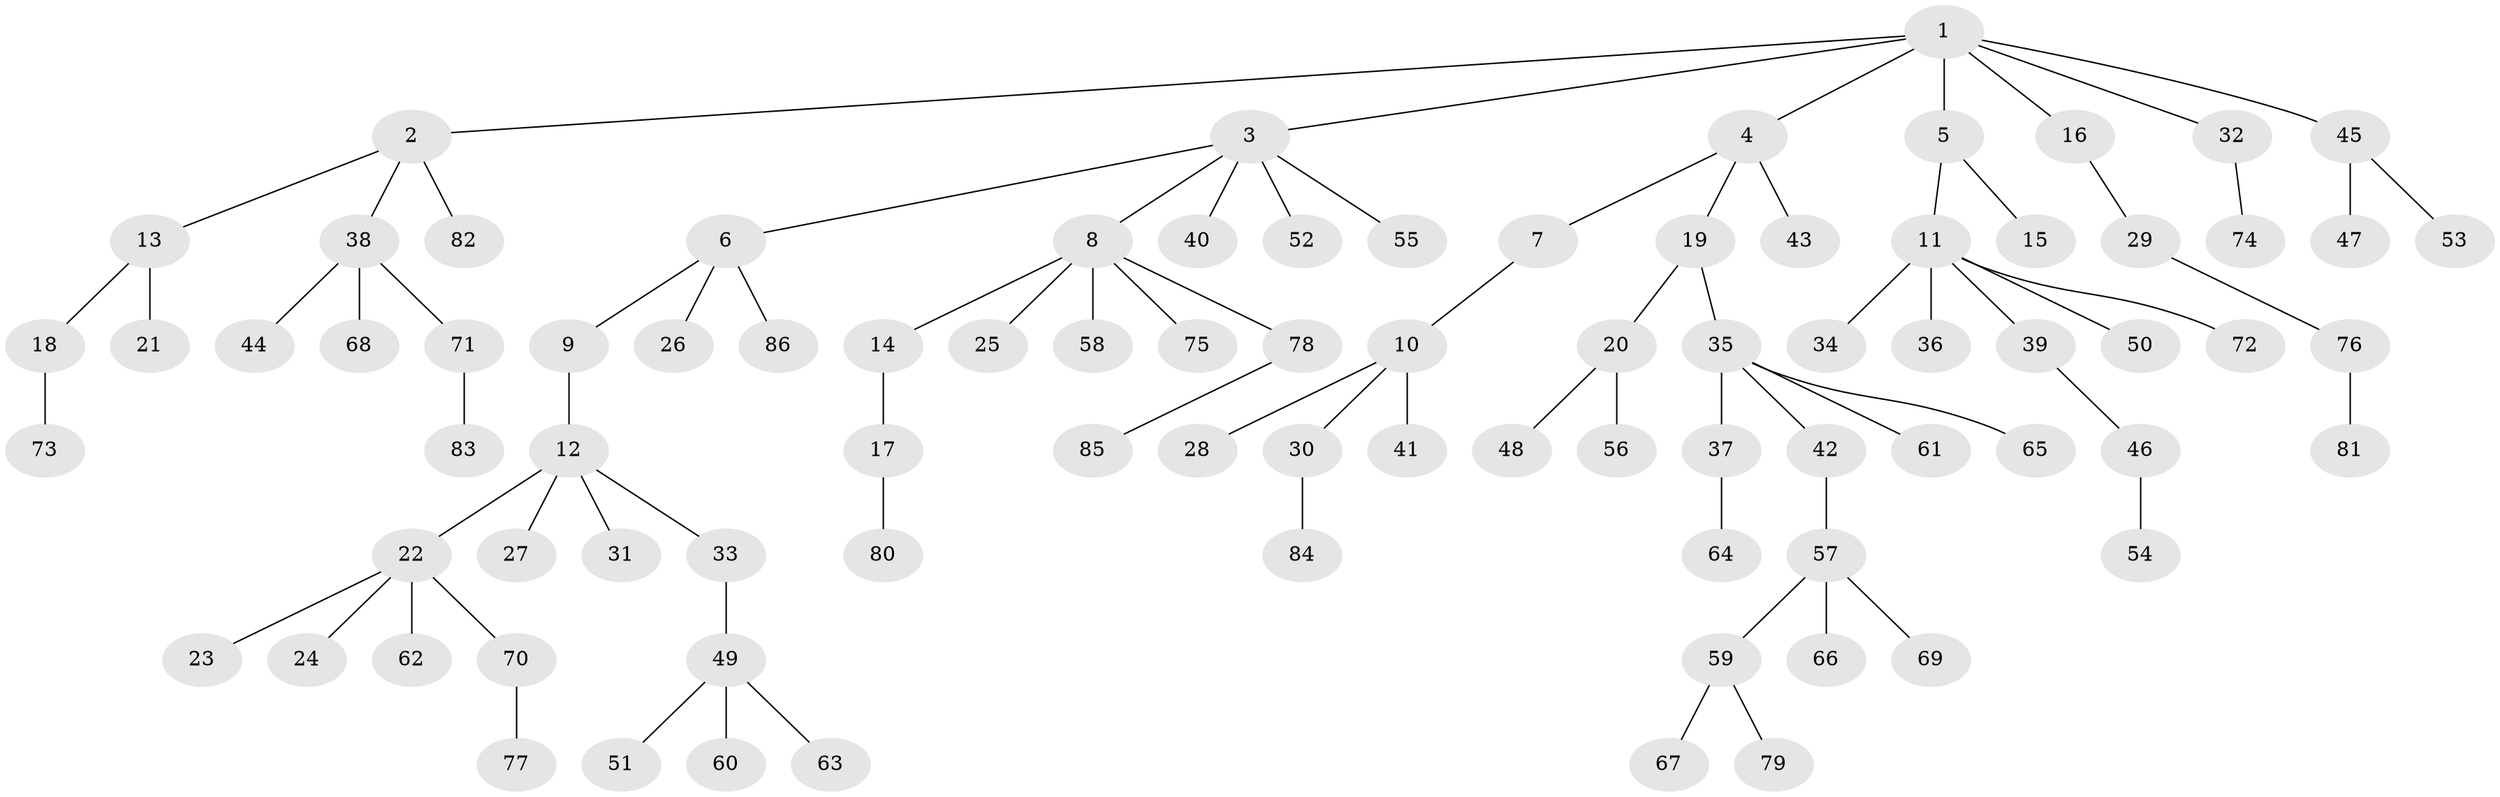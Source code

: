 // coarse degree distribution, {7: 0.015873015873015872, 6: 0.031746031746031744, 10: 0.015873015873015872, 4: 0.09523809523809523, 2: 0.15873015873015872, 3: 0.031746031746031744, 1: 0.6349206349206349, 5: 0.015873015873015872}
// Generated by graph-tools (version 1.1) at 2025/24/03/03/25 07:24:07]
// undirected, 86 vertices, 85 edges
graph export_dot {
graph [start="1"]
  node [color=gray90,style=filled];
  1;
  2;
  3;
  4;
  5;
  6;
  7;
  8;
  9;
  10;
  11;
  12;
  13;
  14;
  15;
  16;
  17;
  18;
  19;
  20;
  21;
  22;
  23;
  24;
  25;
  26;
  27;
  28;
  29;
  30;
  31;
  32;
  33;
  34;
  35;
  36;
  37;
  38;
  39;
  40;
  41;
  42;
  43;
  44;
  45;
  46;
  47;
  48;
  49;
  50;
  51;
  52;
  53;
  54;
  55;
  56;
  57;
  58;
  59;
  60;
  61;
  62;
  63;
  64;
  65;
  66;
  67;
  68;
  69;
  70;
  71;
  72;
  73;
  74;
  75;
  76;
  77;
  78;
  79;
  80;
  81;
  82;
  83;
  84;
  85;
  86;
  1 -- 2;
  1 -- 3;
  1 -- 4;
  1 -- 5;
  1 -- 16;
  1 -- 32;
  1 -- 45;
  2 -- 13;
  2 -- 38;
  2 -- 82;
  3 -- 6;
  3 -- 8;
  3 -- 40;
  3 -- 52;
  3 -- 55;
  4 -- 7;
  4 -- 19;
  4 -- 43;
  5 -- 11;
  5 -- 15;
  6 -- 9;
  6 -- 26;
  6 -- 86;
  7 -- 10;
  8 -- 14;
  8 -- 25;
  8 -- 58;
  8 -- 75;
  8 -- 78;
  9 -- 12;
  10 -- 28;
  10 -- 30;
  10 -- 41;
  11 -- 34;
  11 -- 36;
  11 -- 39;
  11 -- 50;
  11 -- 72;
  12 -- 22;
  12 -- 27;
  12 -- 31;
  12 -- 33;
  13 -- 18;
  13 -- 21;
  14 -- 17;
  16 -- 29;
  17 -- 80;
  18 -- 73;
  19 -- 20;
  19 -- 35;
  20 -- 48;
  20 -- 56;
  22 -- 23;
  22 -- 24;
  22 -- 62;
  22 -- 70;
  29 -- 76;
  30 -- 84;
  32 -- 74;
  33 -- 49;
  35 -- 37;
  35 -- 42;
  35 -- 61;
  35 -- 65;
  37 -- 64;
  38 -- 44;
  38 -- 68;
  38 -- 71;
  39 -- 46;
  42 -- 57;
  45 -- 47;
  45 -- 53;
  46 -- 54;
  49 -- 51;
  49 -- 60;
  49 -- 63;
  57 -- 59;
  57 -- 66;
  57 -- 69;
  59 -- 67;
  59 -- 79;
  70 -- 77;
  71 -- 83;
  76 -- 81;
  78 -- 85;
}
